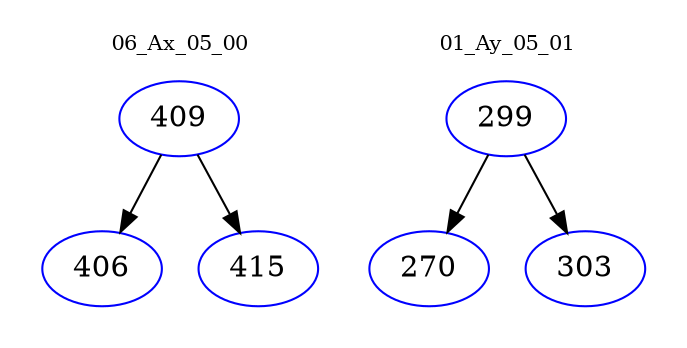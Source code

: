 digraph{
subgraph cluster_0 {
color = white
label = "06_Ax_05_00";
fontsize=10;
T0_409 [label="409", color="blue"]
T0_409 -> T0_406 [color="black"]
T0_406 [label="406", color="blue"]
T0_409 -> T0_415 [color="black"]
T0_415 [label="415", color="blue"]
}
subgraph cluster_1 {
color = white
label = "01_Ay_05_01";
fontsize=10;
T1_299 [label="299", color="blue"]
T1_299 -> T1_270 [color="black"]
T1_270 [label="270", color="blue"]
T1_299 -> T1_303 [color="black"]
T1_303 [label="303", color="blue"]
}
}

